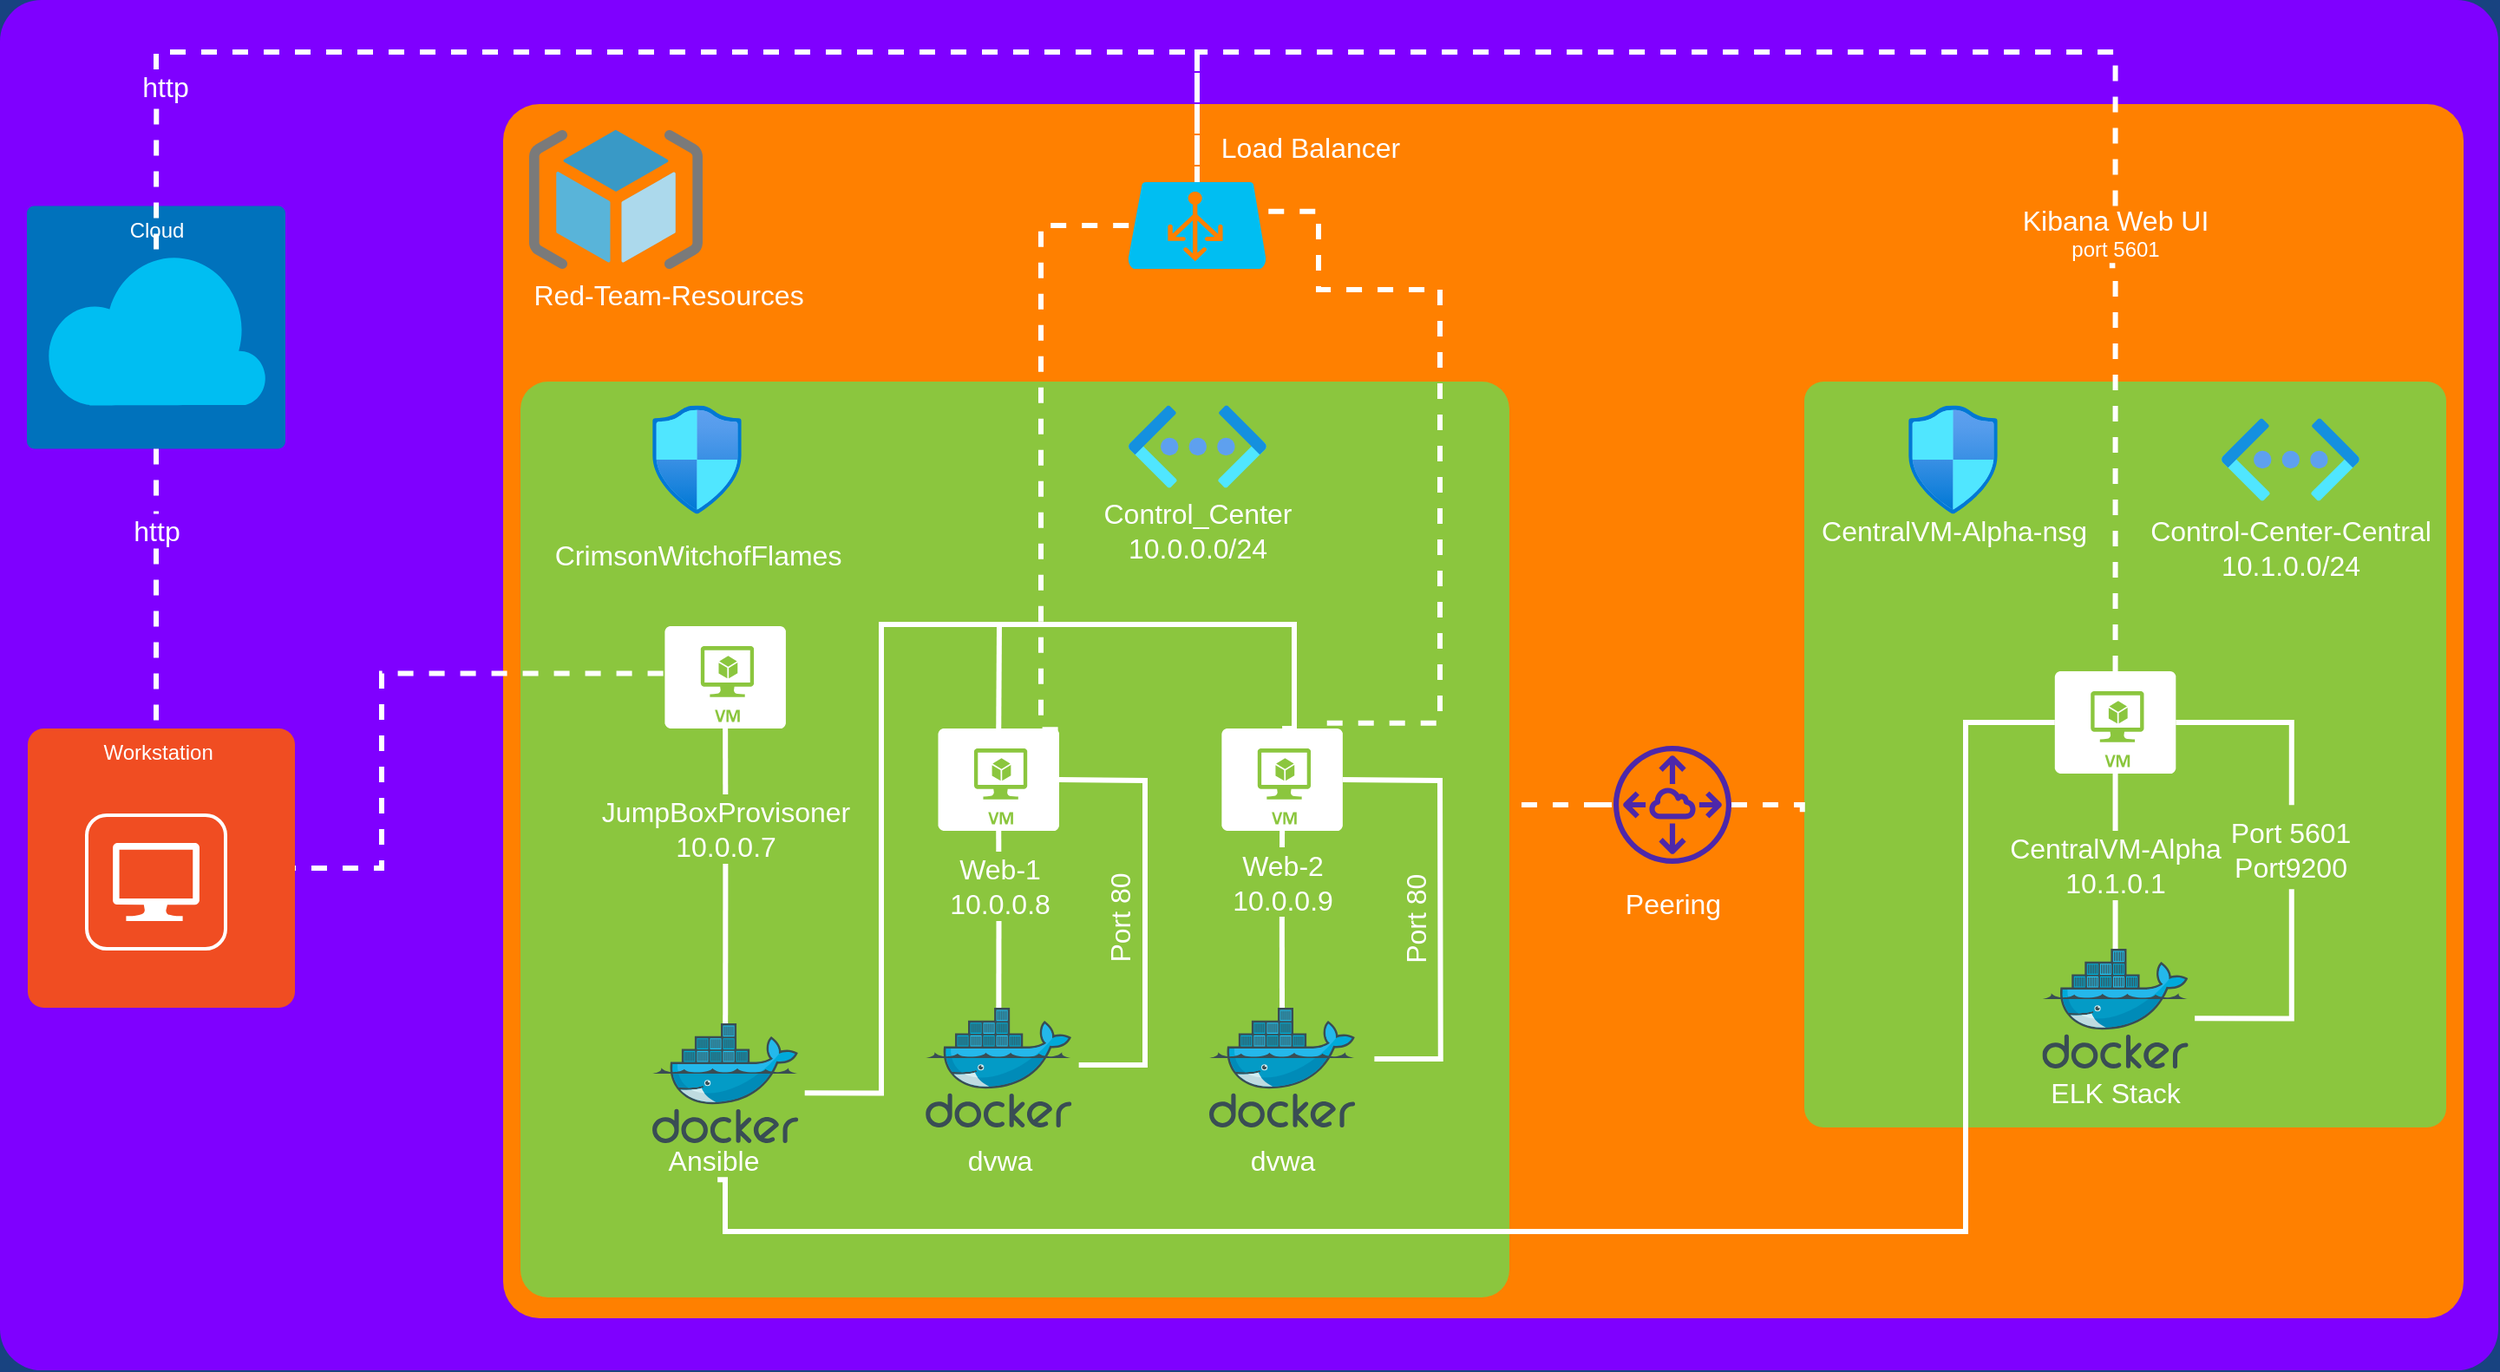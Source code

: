 <mxfile version="17.4.6" type="device"><diagram name="Page-1" id="7a6c530e-6e37-e111-ec74-82921da8cc10"><mxGraphModel dx="1997" dy="1084" grid="1" gridSize="10" guides="1" tooltips="1" connect="1" arrows="1" fold="1" page="1" pageScale="1.5" pageWidth="1169" pageHeight="826" background="#184380" math="0" shadow="0"><root><mxCell id="0" style=";html=1;"/><mxCell id="1" style=";html=1;" parent="0"/><mxCell id="Z2kFrlr0vCEcMLtEGhWI-1" value="" style="whiteSpace=wrap;html=1;rounded=1;shadow=0;strokeColor=none;strokeWidth=2;fillColor=#7F00FF;fontSize=20;fontColor=#FFFFFF;align=center;arcSize=3;verticalAlign=top;spacingTop=4;" vertex="1" parent="1"><mxGeometry x="157" y="80" width="1440" height="790" as="geometry"/></mxCell><mxCell id="23046e2b9bb16c14-116" value="" style="whiteSpace=wrap;html=1;rounded=1;shadow=0;strokeColor=none;strokeWidth=2;fillColor=#FF8000;fontSize=20;fontColor=#FFFFFF;align=center;arcSize=3;verticalAlign=top;spacingTop=4;" parent="1" vertex="1"><mxGeometry x="447" y="140" width="1130" height="700" as="geometry"/></mxCell><mxCell id="Z2kFrlr0vCEcMLtEGhWI-15" value="" style="rounded=1;whiteSpace=wrap;html=1;shadow=0;strokeWidth=2;fillColor=#8BC63E;fontSize=12;fontColor=#000000;align=center;strokeColor=none;arcSize=3;" vertex="1" parent="1"><mxGeometry x="1197" y="300" width="370" height="430" as="geometry"/></mxCell><mxCell id="23046e2b9bb16c14-64" value="Cloud" style="rounded=1;whiteSpace=wrap;html=1;shadow=0;strokeWidth=2;fillColor=#0072BC;fontSize=12;fontColor=#FFFFFF;align=center;strokeColor=none;arcSize=3;verticalAlign=top;" parent="1" vertex="1"><mxGeometry x="172.5" y="198.75" width="149" height="140" as="geometry"/></mxCell><mxCell id="23046e2b9bb16c14-27" value="" style="rounded=1;whiteSpace=wrap;html=1;shadow=0;strokeWidth=2;fillColor=#8BC63E;fontSize=12;fontColor=#000000;align=center;strokeColor=none;arcSize=3;" parent="1" vertex="1"><mxGeometry x="457" y="300" width="570" height="528" as="geometry"/></mxCell><mxCell id="23046e2b9bb16c14-28" value="Workstation&amp;nbsp;" style="rounded=1;whiteSpace=wrap;html=1;shadow=0;strokeWidth=2;fillColor=#F04D22;fontSize=12;fontColor=#FFFFFF;align=center;strokeColor=none;arcSize=6;verticalAlign=top;" parent="1" vertex="1"><mxGeometry x="173" y="500" width="154" height="161" as="geometry"/></mxCell><mxCell id="23046e2b9bb16c14-49" value="" style="rounded=1;whiteSpace=wrap;html=1;shadow=0;strokeWidth=2;fillColor=none;fontSize=12;fontColor=#000000;align=center;strokeColor=#FFFFFF;" parent="1" vertex="1"><mxGeometry x="207" y="550" width="80" height="77" as="geometry"/></mxCell><mxCell id="24964f25f45c63f1-1" value="" style="verticalLabelPosition=bottom;html=1;verticalAlign=top;strokeColor=none;fillColor=#FFFFFF;shape=mxgraph.azure.computer;rounded=0;shadow=0;fontSize=12;fontColor=#000000;align=center;" parent="1" vertex="1"><mxGeometry x="222" y="566" width="50" height="45" as="geometry"/></mxCell><mxCell id="23046e2b9bb16c14-73" style="html=1;startArrow=none;startFill=0;startSize=10;endArrow=none;endFill=0;endSize=10;strokeWidth=3;fontSize=11;fontColor=#FFFFFF;strokeColor=#FFFFFF;rounded=0;entryX=0.5;entryY=0;entryDx=0;entryDy=0;entryPerimeter=0;" parent="1" target="Z2kFrlr0vCEcMLtEGhWI-28" edge="1"><mxGeometry relative="1" as="geometry"><mxPoint x="733" y="440" as="sourcePoint"/><mxPoint x="738" y="566" as="targetPoint"/><Array as="points"/></mxGeometry></mxCell><mxCell id="23046e2b9bb16c14-75" style="html=1;startArrow=none;startFill=0;startSize=10;endArrow=none;endFill=0;endSize=10;strokeWidth=3;fontSize=11;fontColor=#FFFFFF;strokeColor=#FFFFFF;rounded=0;exitX=0.5;exitY=1;exitDx=0;exitDy=0;exitPerimeter=0;" parent="1" source="Z2kFrlr0vCEcMLtEGhWI-57" target="Z2kFrlr0vCEcMLtEGhWI-31" edge="1"><mxGeometry relative="1" as="geometry"><mxPoint x="741.67" y="541.984" as="sourcePoint"/><mxPoint x="706.32" y="566.0" as="targetPoint"/></mxGeometry></mxCell><mxCell id="23046e2b9bb16c14-77" style="html=1;entryX=0.5;entryY=1;entryPerimeter=0;startArrow=none;startFill=0;startSize=10;endArrow=none;endFill=0;endSize=10;strokeWidth=3;fontSize=11;fontColor=#FFFFFF;strokeColor=#FFFFFF;rounded=0;entryDx=0;entryDy=0;" parent="1" source="Z2kFrlr0vCEcMLtEGhWI-58" target="Z2kFrlr0vCEcMLtEGhWI-30" edge="1"><mxGeometry relative="1" as="geometry"><mxPoint x="980.32" y="566.005" as="sourcePoint"/><mxPoint x="945.42" y="543.34" as="targetPoint"/></mxGeometry></mxCell><mxCell id="23046e2b9bb16c14-69" style="edgeStyle=orthogonalEdgeStyle;html=1;startArrow=none;startFill=0;startSize=10;endArrow=none;endFill=0;endSize=10;strokeWidth=3;fontSize=11;fontColor=#FFFFFF;strokeColor=#FFFFFF;dashed=1;rounded=0;exitX=0.245;exitY=0.462;exitDx=0;exitDy=0;exitPerimeter=0;entryX=1;entryY=0.5;entryDx=0;entryDy=0;" parent="1" source="Z2kFrlr0vCEcMLtEGhWI-24" target="23046e2b9bb16c14-28" edge="1"><mxGeometry relative="1" as="geometry"><mxPoint x="507" y="466.999" as="sourcePoint"/><mxPoint x="362" y="548.57" as="targetPoint"/><Array as="points"><mxPoint x="377" y="468"/><mxPoint x="377" y="581"/></Array></mxGeometry></mxCell><mxCell id="23046e2b9bb16c14-70" style="edgeStyle=orthogonalEdgeStyle;html=1;startArrow=none;startFill=0;startSize=10;endArrow=none;endFill=0;endSize=10;strokeWidth=3;fontSize=11;fontColor=#FFFFFF;strokeColor=#FFFFFF;dashed=1;rounded=0;entryX=0.5;entryY=0;entryDx=0;entryDy=0;entryPerimeter=0;" parent="1" source="Z2kFrlr0vCEcMLtEGhWI-102" edge="1"><mxGeometry relative="1" as="geometry"><mxPoint x="453" y="730" as="sourcePoint"/><Array as="points"><mxPoint x="247" y="110"/><mxPoint x="847" y="110"/></Array><mxPoint x="847" y="190" as="targetPoint"/></mxGeometry></mxCell><mxCell id="Z2kFrlr0vCEcMLtEGhWI-2" value="" style="verticalLabelPosition=bottom;html=1;verticalAlign=top;align=center;strokeColor=none;fillColor=#00BEF2;shape=mxgraph.azure.cloud;" vertex="1" parent="1"><mxGeometry x="183.25" y="223.75" width="127.5" height="90" as="geometry"/></mxCell><mxCell id="Z2kFrlr0vCEcMLtEGhWI-5" value="" style="sketch=0;aspect=fixed;html=1;points=[];align=center;image;fontSize=12;image=img/lib/mscae/ResourceGroup.svg;fillColor=#FF8000;" vertex="1" parent="1"><mxGeometry x="462" y="155" width="100" height="80" as="geometry"/></mxCell><mxCell id="Z2kFrlr0vCEcMLtEGhWI-14" style="edgeStyle=orthogonalEdgeStyle;html=1;startArrow=none;startFill=0;startSize=10;endArrow=none;endFill=0;endSize=10;strokeWidth=3;fontSize=11;fontColor=#FFFFFF;strokeColor=#FFFFFF;dashed=1;rounded=0;entryX=0.5;entryY=0;entryDx=0;entryDy=0;exitX=0.5;exitY=1;exitDx=0;exitDy=0;" edge="1" parent="1" source="Z2kFrlr0vCEcMLtEGhWI-97" target="23046e2b9bb16c14-28"><mxGeometry relative="1" as="geometry"><mxPoint x="320.75" y="250.0" as="sourcePoint"/><Array as="points"><mxPoint x="247" y="500"/></Array><mxPoint x="468" y="245.0" as="targetPoint"/></mxGeometry></mxCell><mxCell id="Z2kFrlr0vCEcMLtEGhWI-16" value="" style="aspect=fixed;html=1;points=[];align=center;image;fontSize=12;image=img/lib/azure2/networking/Network_Security_Groups.svg;fillColor=#FF8000;" vertex="1" parent="1"><mxGeometry x="1257" y="313.75" width="51.47" height="62.5" as="geometry"/></mxCell><mxCell id="Z2kFrlr0vCEcMLtEGhWI-17" value="" style="aspect=fixed;html=1;points=[];align=center;image;fontSize=12;image=img/lib/azure2/networking/Virtual_Networks_Classic.svg;fillColor=#FF8000;" vertex="1" parent="1"><mxGeometry x="1437.44" y="321.25" width="79.56" height="47.5" as="geometry"/></mxCell><mxCell id="Z2kFrlr0vCEcMLtEGhWI-18" value="" style="verticalLabelPosition=bottom;html=1;verticalAlign=top;strokeColor=none;fillColor=#FFFFFF;shape=mxgraph.azure.virtual_machine;rounded=1;shadow=0;fontSize=12;fontColor=#000000;align=center;" vertex="1" parent="1"><mxGeometry x="1341.4" y="467" width="69.75" height="59" as="geometry"/></mxCell><mxCell id="Z2kFrlr0vCEcMLtEGhWI-20" value="" style="sketch=0;aspect=fixed;html=1;points=[];align=center;image;fontSize=12;image=img/lib/mscae/Docker.svg;fillColor=#FF8000;" vertex="1" parent="1"><mxGeometry x="1334.2" y="627" width="84.15" height="69" as="geometry"/></mxCell><mxCell id="Z2kFrlr0vCEcMLtEGhWI-21" value="" style="edgeStyle=orthogonalEdgeStyle;rounded=0;elbow=vertical;html=1;startArrow=none;startFill=0;startSize=10;endArrow=none;endFill=0;endSize=10;strokeColor=#FFFFFF;strokeWidth=3;fontSize=20;fontColor=#FFFFFF;exitX=0.511;exitY=1.066;exitDx=0;exitDy=0;exitPerimeter=0;entryX=1.044;entryY=0.582;entryDx=0;entryDy=0;entryPerimeter=0;" edge="1" parent="1" source="Z2kFrlr0vCEcMLtEGhWI-89" target="Z2kFrlr0vCEcMLtEGhWI-20"><mxGeometry relative="1" as="geometry"><mxPoint x="1416" y="630" as="targetPoint"/><Array as="points"><mxPoint x="1478" y="667"/></Array><mxPoint x="797" y="339.36" as="sourcePoint"/></mxGeometry></mxCell><mxCell id="Z2kFrlr0vCEcMLtEGhWI-23" style="edgeStyle=orthogonalEdgeStyle;html=1;startArrow=none;startFill=0;startSize=10;endArrow=none;endFill=0;endSize=10;strokeWidth=3;fontSize=11;fontColor=#FFFFFF;strokeColor=#FFFFFF;dashed=1;rounded=0;entryX=0.5;entryY=0;entryDx=0;entryDy=0;entryPerimeter=0;exitX=0.5;exitY=0;exitDx=0;exitDy=0;exitPerimeter=0;" edge="1" parent="1" source="Z2kFrlr0vCEcMLtEGhWI-106"><mxGeometry relative="1" as="geometry"><mxPoint x="257" y="205" as="sourcePoint"/><Array as="points"><mxPoint x="847" y="110"/></Array><mxPoint x="847" y="190" as="targetPoint"/></mxGeometry></mxCell><mxCell id="Z2kFrlr0vCEcMLtEGhWI-24" value="" style="verticalLabelPosition=bottom;html=1;verticalAlign=top;strokeColor=none;fillColor=#FFFFFF;shape=mxgraph.azure.virtual_machine;rounded=1;shadow=0;fontSize=12;fontColor=#000000;align=center;" vertex="1" parent="1"><mxGeometry x="540.2" y="441" width="69.75" height="59" as="geometry"/></mxCell><mxCell id="Z2kFrlr0vCEcMLtEGhWI-25" value="" style="edgeStyle=orthogonalEdgeStyle;rounded=0;elbow=vertical;html=1;startArrow=none;startFill=0;startSize=10;endArrow=none;endFill=0;endSize=10;strokeColor=#FFFFFF;strokeWidth=3;fontSize=20;fontColor=#FFFFFF;exitX=0.5;exitY=0;exitDx=0;exitDy=0;exitPerimeter=0;entryX=1.044;entryY=0.582;entryDx=0;entryDy=0;entryPerimeter=0;" edge="1" source="Z2kFrlr0vCEcMLtEGhWI-30" target="Z2kFrlr0vCEcMLtEGhWI-26" parent="1"><mxGeometry relative="1" as="geometry"><mxPoint x="573.82" y="607.5" as="targetPoint"/><Array as="points"><mxPoint x="903" y="440"/><mxPoint x="665" y="440"/><mxPoint x="665" y="710"/></Array><mxPoint x="-45.18" y="316.86" as="sourcePoint"/></mxGeometry></mxCell><mxCell id="Z2kFrlr0vCEcMLtEGhWI-26" value="" style="sketch=0;aspect=fixed;html=1;points=[];align=center;image;fontSize=12;image=img/lib/mscae/Docker.svg;fillColor=#FF8000;" vertex="1" parent="1"><mxGeometry x="533.0" y="670" width="84.15" height="69" as="geometry"/></mxCell><mxCell id="Z2kFrlr0vCEcMLtEGhWI-27" value="" style="edgeStyle=orthogonalEdgeStyle;rounded=0;elbow=vertical;html=1;startArrow=none;startFill=0;startSize=10;endArrow=none;endFill=0;endSize=10;strokeColor=#FFFFFF;strokeWidth=3;fontSize=20;fontColor=#FFFFFF;exitX=0;exitY=0.5;exitDx=0;exitDy=0;exitPerimeter=0;entryX=0.537;entryY=1.057;entryDx=0;entryDy=0;entryPerimeter=0;" edge="1" parent="1" source="Z2kFrlr0vCEcMLtEGhWI-18" target="Z2kFrlr0vCEcMLtEGhWI-49"><mxGeometry relative="1" as="geometry"><mxPoint x="577" y="738" as="targetPoint"/><Array as="points"><mxPoint x="1290" y="497"/><mxPoint x="1290" y="790"/><mxPoint x="575" y="790"/><mxPoint x="575" y="760"/></Array><mxPoint x="1235.57" y="533" as="sourcePoint"/></mxGeometry></mxCell><mxCell id="Z2kFrlr0vCEcMLtEGhWI-28" value="" style="verticalLabelPosition=bottom;html=1;verticalAlign=top;strokeColor=none;fillColor=#FFFFFF;shape=mxgraph.azure.virtual_machine;rounded=1;shadow=0;fontSize=12;fontColor=#000000;align=center;" vertex="1" parent="1"><mxGeometry x="697.75" y="500" width="69.75" height="59" as="geometry"/></mxCell><mxCell id="Z2kFrlr0vCEcMLtEGhWI-30" value="" style="verticalLabelPosition=bottom;html=1;verticalAlign=top;strokeColor=none;fillColor=#FFFFFF;shape=mxgraph.azure.virtual_machine;rounded=1;shadow=0;fontSize=12;fontColor=#000000;align=center;" vertex="1" parent="1"><mxGeometry x="861.18" y="500" width="69.75" height="59" as="geometry"/></mxCell><mxCell id="Z2kFrlr0vCEcMLtEGhWI-31" value="" style="sketch=0;aspect=fixed;html=1;points=[];align=center;image;fontSize=12;image=img/lib/mscae/Docker.svg;fillColor=#FF8000;" vertex="1" parent="1"><mxGeometry x="690.55" y="661" width="84.15" height="69" as="geometry"/></mxCell><mxCell id="Z2kFrlr0vCEcMLtEGhWI-34" value="" style="sketch=0;aspect=fixed;html=1;points=[];align=center;image;fontSize=12;image=img/lib/mscae/Docker.svg;fillColor=#FF8000;" vertex="1" parent="1"><mxGeometry x="853.98" y="661" width="84.15" height="69" as="geometry"/></mxCell><mxCell id="Z2kFrlr0vCEcMLtEGhWI-35" style="html=1;startArrow=none;startFill=0;startSize=10;endArrow=none;endFill=0;endSize=10;strokeWidth=3;fontSize=11;fontColor=#FFFFFF;strokeColor=#FFFFFF;rounded=0;exitX=0.5;exitY=1;exitDx=0;exitDy=0;exitPerimeter=0;" edge="1" parent="1" source="Z2kFrlr0vCEcMLtEGhWI-75" target="Z2kFrlr0vCEcMLtEGhWI-26"><mxGeometry relative="1" as="geometry"><mxPoint x="742.625" y="510.0" as="sourcePoint"/><mxPoint x="742.625" y="602" as="targetPoint"/></mxGeometry></mxCell><mxCell id="Z2kFrlr0vCEcMLtEGhWI-36" style="edgeStyle=orthogonalEdgeStyle;html=1;startArrow=none;startFill=0;startSize=10;endArrow=none;endFill=0;endSize=10;strokeWidth=3;fontSize=11;fontColor=#FFFFFF;strokeColor=#FFFFFF;dashed=1;rounded=0;entryX=0.05;entryY=0.5;entryDx=0;entryDy=0;entryPerimeter=0;exitX=0.99;exitY=0.01;exitDx=0;exitDy=0;exitPerimeter=0;" edge="1" parent="1" source="Z2kFrlr0vCEcMLtEGhWI-28"><mxGeometry relative="1" as="geometry"><mxPoint x="747" y="566" as="sourcePoint"/><Array as="points"><mxPoint x="757" y="501"/><mxPoint x="757" y="210"/><mxPoint x="811" y="210"/></Array><mxPoint x="811" y="215" as="targetPoint"/></mxGeometry></mxCell><mxCell id="Z2kFrlr0vCEcMLtEGhWI-37" style="edgeStyle=orthogonalEdgeStyle;html=1;startArrow=none;startFill=0;startSize=10;endArrow=none;endFill=0;endSize=10;strokeWidth=3;fontSize=11;fontColor=#FFFFFF;strokeColor=#FFFFFF;dashed=1;rounded=0;entryX=0.914;entryY=0.237;entryDx=0;entryDy=0;entryPerimeter=0;exitX=0.87;exitY=-0.053;exitDx=0;exitDy=0;exitPerimeter=0;" edge="1" parent="1" source="Z2kFrlr0vCEcMLtEGhWI-30"><mxGeometry relative="1" as="geometry"><mxPoint x="945.682" y="470.29" as="sourcePoint"/><Array as="points"><mxPoint x="987" y="497"/><mxPoint x="987" y="247"/><mxPoint x="917" y="247"/><mxPoint x="917" y="202"/></Array><mxPoint x="880.12" y="201.85" as="targetPoint"/></mxGeometry></mxCell><mxCell id="Z2kFrlr0vCEcMLtEGhWI-40" value="" style="aspect=fixed;html=1;points=[];align=center;image;fontSize=12;image=img/lib/azure2/networking/Network_Security_Groups.svg;fillColor=#FF8000;" vertex="1" parent="1"><mxGeometry x="533" y="313.75" width="51.47" height="62.5" as="geometry"/></mxCell><mxCell id="Z2kFrlr0vCEcMLtEGhWI-41" value="" style="aspect=fixed;html=1;points=[];align=center;image;fontSize=12;image=img/lib/azure2/networking/Virtual_Networks_Classic.svg;fillColor=#FF8000;" vertex="1" parent="1"><mxGeometry x="807.44" y="313.75" width="79.56" height="47.5" as="geometry"/></mxCell><mxCell id="Z2kFrlr0vCEcMLtEGhWI-42" style="edgeStyle=orthogonalEdgeStyle;html=1;startArrow=none;startFill=0;startSize=10;endArrow=none;endFill=0;endSize=10;strokeWidth=3;fontSize=11;fontColor=#FFFFFF;strokeColor=#FFFFFF;dashed=1;rounded=0;entryX=1.001;entryY=0.462;entryDx=0;entryDy=0;entryPerimeter=0;" edge="1" parent="1" target="23046e2b9bb16c14-27"><mxGeometry relative="1" as="geometry"><mxPoint x="1077" y="544" as="sourcePoint"/><Array as="points"><mxPoint x="1087" y="544"/><mxPoint x="1087" y="544"/></Array><mxPoint x="1124.35" y="235" as="targetPoint"/></mxGeometry></mxCell><mxCell id="Z2kFrlr0vCEcMLtEGhWI-43" value="" style="sketch=0;outlineConnect=0;fontColor=#232F3E;gradientColor=none;fillColor=#4D27AA;strokeColor=none;dashed=0;verticalLabelPosition=bottom;verticalAlign=top;align=center;html=1;fontSize=12;fontStyle=0;aspect=fixed;pointerEvents=1;shape=mxgraph.aws4.peering;" vertex="1" parent="1"><mxGeometry x="1087" y="510" width="68" height="68" as="geometry"/></mxCell><mxCell id="Z2kFrlr0vCEcMLtEGhWI-44" style="edgeStyle=orthogonalEdgeStyle;html=1;startArrow=none;startFill=0;startSize=10;endArrow=none;endFill=0;endSize=10;strokeWidth=3;fontSize=11;fontColor=#FFFFFF;strokeColor=#FFFFFF;dashed=1;rounded=0;exitX=-0.003;exitY=0.577;exitDx=0;exitDy=0;exitPerimeter=0;" edge="1" parent="1" source="Z2kFrlr0vCEcMLtEGhWI-15" target="Z2kFrlr0vCEcMLtEGhWI-43"><mxGeometry relative="1" as="geometry"><mxPoint x="1209" y="544" as="sourcePoint"/><Array as="points"><mxPoint x="1196" y="544"/></Array><mxPoint x="1037.52" y="553.936" as="targetPoint"/></mxGeometry></mxCell><mxCell id="Z2kFrlr0vCEcMLtEGhWI-46" value="" style="verticalLabelPosition=bottom;html=1;verticalAlign=top;align=center;strokeColor=none;fillColor=#00BEF2;shape=mxgraph.azure.azure_load_balancer;" vertex="1" parent="1"><mxGeometry x="807" y="185" width="80" height="50" as="geometry"/></mxCell><mxCell id="Z2kFrlr0vCEcMLtEGhWI-47" value="&lt;font color=&quot;#ffffff&quot; style=&quot;font-size: 16px&quot;&gt;Red-Team-Resources&lt;/font&gt;" style="text;html=1;resizable=0;autosize=1;align=center;verticalAlign=middle;points=[];fillColor=none;strokeColor=none;rounded=0;" vertex="1" parent="1"><mxGeometry x="457" y="240" width="170" height="20" as="geometry"/></mxCell><mxCell id="Z2kFrlr0vCEcMLtEGhWI-48" value="&lt;font color=&quot;#ffffff&quot; style=&quot;font-size: 16px&quot;&gt;Load Balancer&lt;br&gt;&lt;/font&gt;" style="text;html=1;resizable=0;autosize=1;align=center;verticalAlign=middle;points=[];fillColor=none;strokeColor=none;rounded=0;" vertex="1" parent="1"><mxGeometry x="852" y="155" width="120" height="20" as="geometry"/></mxCell><mxCell id="Z2kFrlr0vCEcMLtEGhWI-49" value="&lt;font color=&quot;#ffffff&quot; style=&quot;font-size: 16px&quot;&gt;Ansible&lt;br&gt;&lt;/font&gt;" style="text;html=1;resizable=0;autosize=1;align=center;verticalAlign=middle;points=[];fillColor=none;strokeColor=none;rounded=0;" vertex="1" parent="1"><mxGeometry x="533" y="739" width="70" height="20" as="geometry"/></mxCell><mxCell id="Z2kFrlr0vCEcMLtEGhWI-53" value="&lt;font color=&quot;#ffffff&quot; style=&quot;font-size: 16px&quot;&gt;dvwa&lt;br&gt;&lt;/font&gt;" style="text;html=1;resizable=0;autosize=1;align=center;verticalAlign=middle;points=[];fillColor=none;strokeColor=none;rounded=0;" vertex="1" parent="1"><mxGeometry x="707.75" y="739" width="50" height="20" as="geometry"/></mxCell><mxCell id="Z2kFrlr0vCEcMLtEGhWI-56" value="&lt;font color=&quot;#ffffff&quot; style=&quot;font-size: 16px&quot;&gt;dvwa&lt;br&gt;&lt;/font&gt;" style="text;html=1;resizable=0;autosize=1;align=center;verticalAlign=middle;points=[];fillColor=none;strokeColor=none;rounded=0;" vertex="1" parent="1"><mxGeometry x="870.93" y="739" width="50" height="20" as="geometry"/></mxCell><mxCell id="Z2kFrlr0vCEcMLtEGhWI-59" style="html=1;startArrow=none;startFill=0;startSize=10;endArrow=none;endFill=0;endSize=10;strokeWidth=3;fontSize=11;fontColor=#FFFFFF;strokeColor=#FFFFFF;rounded=0;exitX=1;exitY=0.5;exitDx=0;exitDy=0;exitPerimeter=0;entryX=1.049;entryY=0.478;entryDx=0;entryDy=0;entryPerimeter=0;" edge="1" parent="1" source="Z2kFrlr0vCEcMLtEGhWI-28" target="Z2kFrlr0vCEcMLtEGhWI-31"><mxGeometry relative="1" as="geometry"><mxPoint x="827.005" y="566.0" as="sourcePoint"/><mxPoint x="827.005" y="668" as="targetPoint"/><Array as="points"><mxPoint x="817" y="530"/><mxPoint x="817" y="694"/></Array></mxGeometry></mxCell><mxCell id="Z2kFrlr0vCEcMLtEGhWI-61" style="html=1;startArrow=none;startFill=0;startSize=10;endArrow=none;endFill=0;endSize=10;strokeWidth=3;fontSize=11;fontColor=#FFFFFF;strokeColor=#FFFFFF;rounded=0;exitX=1;exitY=0.5;exitDx=0;exitDy=0;exitPerimeter=0;entryX=1.049;entryY=0.478;entryDx=0;entryDy=0;entryPerimeter=0;" edge="1" parent="1" source="Z2kFrlr0vCEcMLtEGhWI-30"><mxGeometry relative="1" as="geometry"><mxPoint x="937.88" y="526" as="sourcePoint"/><mxPoint x="949.203" y="690.482" as="targetPoint"/><Array as="points"><mxPoint x="987" y="530"/><mxPoint x="987.38" y="690.5"/></Array></mxGeometry></mxCell><mxCell id="Z2kFrlr0vCEcMLtEGhWI-58" value="&lt;font color=&quot;#ffffff&quot; style=&quot;font-size: 16px&quot;&gt;Web-2&lt;br&gt;10.0.0.9&lt;br&gt;&lt;/font&gt;" style="text;html=1;resizable=0;autosize=1;align=center;verticalAlign=middle;points=[];fillColor=none;strokeColor=none;rounded=0;" vertex="1" parent="1"><mxGeometry x="860.93" y="568.5" width="70" height="40" as="geometry"/></mxCell><mxCell id="Z2kFrlr0vCEcMLtEGhWI-62" value="" style="html=1;entryX=0.5;entryY=1;entryPerimeter=0;startArrow=none;startFill=0;startSize=10;endArrow=none;endFill=0;endSize=10;strokeWidth=3;fontSize=11;fontColor=#FFFFFF;strokeColor=#FFFFFF;rounded=0;entryDx=0;entryDy=0;" edge="1" parent="1" source="Z2kFrlr0vCEcMLtEGhWI-34" target="Z2kFrlr0vCEcMLtEGhWI-58"><mxGeometry relative="1" as="geometry"><mxPoint x="903.005" y="661" as="sourcePoint"/><mxPoint x="903.005" y="560.5" as="targetPoint"/></mxGeometry></mxCell><mxCell id="Z2kFrlr0vCEcMLtEGhWI-57" value="&lt;font color=&quot;#ffffff&quot; style=&quot;font-size: 16px&quot;&gt;Web-1&lt;br&gt;10.0.0.8&lt;br&gt;&lt;/font&gt;" style="text;html=1;resizable=0;autosize=1;align=center;verticalAlign=middle;points=[];fillColor=none;strokeColor=none;rounded=0;" vertex="1" parent="1"><mxGeometry x="697.75" y="571" width="70" height="40" as="geometry"/></mxCell><mxCell id="Z2kFrlr0vCEcMLtEGhWI-63" value="" style="html=1;startArrow=none;startFill=0;startSize=10;endArrow=none;endFill=0;endSize=10;strokeWidth=3;fontSize=11;fontColor=#FFFFFF;strokeColor=#FFFFFF;rounded=0;exitX=0.5;exitY=1;exitDx=0;exitDy=0;exitPerimeter=0;" edge="1" parent="1" source="Z2kFrlr0vCEcMLtEGhWI-28" target="Z2kFrlr0vCEcMLtEGhWI-57"><mxGeometry relative="1" as="geometry"><mxPoint x="732.625" y="559.0" as="sourcePoint"/><mxPoint x="732.625" y="661" as="targetPoint"/></mxGeometry></mxCell><mxCell id="Z2kFrlr0vCEcMLtEGhWI-65" value="&lt;font color=&quot;#ffffff&quot; style=&quot;font-size: 16px&quot;&gt;Port 80&lt;br&gt;&lt;/font&gt;" style="text;html=1;resizable=0;autosize=1;align=center;verticalAlign=middle;points=[];fillColor=none;strokeColor=none;rounded=0;rotation=-90;" vertex="1" parent="1"><mxGeometry x="938.13" y="600" width="70" height="20" as="geometry"/></mxCell><mxCell id="Z2kFrlr0vCEcMLtEGhWI-73" value="&lt;font color=&quot;#ffffff&quot; style=&quot;font-size: 16px&quot;&gt;Port 80&lt;br&gt;&lt;/font&gt;" style="text;html=1;resizable=0;autosize=1;align=center;verticalAlign=middle;points=[];fillColor=none;strokeColor=none;rounded=0;rotation=-90;" vertex="1" parent="1"><mxGeometry x="767.5" y="600" width="70" height="20" as="geometry"/></mxCell><mxCell id="Z2kFrlr0vCEcMLtEGhWI-75" value="&lt;font color=&quot;#ffffff&quot; style=&quot;font-size: 16px&quot;&gt;JumpBoxProvisoner&lt;br&gt;10.0.0.7&lt;br&gt;&lt;/font&gt;" style="text;html=1;resizable=0;autosize=1;align=center;verticalAlign=middle;points=[];fillColor=none;strokeColor=none;rounded=0;" vertex="1" parent="1"><mxGeometry x="495.2" y="538" width="160" height="40" as="geometry"/></mxCell><mxCell id="Z2kFrlr0vCEcMLtEGhWI-76" value="" style="html=1;startArrow=none;startFill=0;startSize=10;endArrow=none;endFill=0;endSize=10;strokeWidth=3;fontSize=11;fontColor=#FFFFFF;strokeColor=#FFFFFF;rounded=0;exitX=0.5;exitY=1;exitDx=0;exitDy=0;exitPerimeter=0;" edge="1" parent="1" source="Z2kFrlr0vCEcMLtEGhWI-24" target="Z2kFrlr0vCEcMLtEGhWI-75"><mxGeometry relative="1" as="geometry"><mxPoint x="575.075" y="500.0" as="sourcePoint"/><mxPoint x="575.075" y="670.0" as="targetPoint"/></mxGeometry></mxCell><mxCell id="Z2kFrlr0vCEcMLtEGhWI-77" value="&lt;font color=&quot;#ffffff&quot; style=&quot;font-size: 16px&quot;&gt;ELK Stack&lt;br&gt;&lt;/font&gt;" style="text;html=1;resizable=0;autosize=1;align=center;verticalAlign=middle;points=[];fillColor=none;strokeColor=none;rounded=0;" vertex="1" parent="1"><mxGeometry x="1331.28" y="700" width="90" height="20" as="geometry"/></mxCell><mxCell id="Z2kFrlr0vCEcMLtEGhWI-86" style="html=1;startArrow=none;startFill=0;startSize=10;endArrow=none;endFill=0;endSize=10;strokeWidth=3;fontSize=11;fontColor=#FFFFFF;strokeColor=#FFFFFF;rounded=0;exitX=0.5;exitY=1;exitDx=0;exitDy=0;exitPerimeter=0;" edge="1" parent="1" source="Z2kFrlr0vCEcMLtEGhWI-78" target="Z2kFrlr0vCEcMLtEGhWI-20"><mxGeometry relative="1" as="geometry"><mxPoint x="1416.63" y="542.5" as="sourcePoint"/><mxPoint x="1417" y="600" as="targetPoint"/></mxGeometry></mxCell><mxCell id="Z2kFrlr0vCEcMLtEGhWI-78" value="&lt;font color=&quot;#ffffff&quot; style=&quot;font-size: 16px&quot;&gt;CentralVM-Alpha&lt;br&gt;10.1.0.1&lt;br&gt;&lt;/font&gt;" style="text;html=1;resizable=0;autosize=1;align=center;verticalAlign=middle;points=[];fillColor=none;strokeColor=none;rounded=0;" vertex="1" parent="1"><mxGeometry x="1306.28" y="559" width="140" height="40" as="geometry"/></mxCell><mxCell id="Z2kFrlr0vCEcMLtEGhWI-87" value="" style="html=1;startArrow=none;startFill=0;startSize=10;endArrow=none;endFill=0;endSize=10;strokeWidth=3;fontSize=11;fontColor=#FFFFFF;strokeColor=#FFFFFF;rounded=0;exitX=0.5;exitY=1;exitDx=0;exitDy=0;exitPerimeter=0;" edge="1" parent="1" source="Z2kFrlr0vCEcMLtEGhWI-18" target="Z2kFrlr0vCEcMLtEGhWI-78"><mxGeometry relative="1" as="geometry"><mxPoint x="1417.255" y="526" as="sourcePoint"/><mxPoint x="1417.255" y="625.5" as="targetPoint"/></mxGeometry></mxCell><mxCell id="Z2kFrlr0vCEcMLtEGhWI-89" value="&lt;font color=&quot;#ffffff&quot; style=&quot;font-size: 16px&quot;&gt;Port 5601&lt;br&gt;Port9200&lt;br&gt;&lt;/font&gt;" style="text;html=1;resizable=0;autosize=1;align=center;verticalAlign=middle;points=[];fillColor=none;strokeColor=none;rounded=0;" vertex="1" parent="1"><mxGeometry x="1437" y="550" width="80" height="40" as="geometry"/></mxCell><mxCell id="Z2kFrlr0vCEcMLtEGhWI-90" value="" style="edgeStyle=orthogonalEdgeStyle;rounded=0;elbow=vertical;html=1;startArrow=none;startFill=0;startSize=10;endArrow=none;endFill=0;endSize=10;strokeColor=#FFFFFF;strokeWidth=3;fontSize=20;fontColor=#FFFFFF;exitX=1;exitY=0.5;exitDx=0;exitDy=0;exitPerimeter=0;entryX=0.511;entryY=-0.148;entryDx=0;entryDy=0;entryPerimeter=0;" edge="1" parent="1" source="Z2kFrlr0vCEcMLtEGhWI-18" target="Z2kFrlr0vCEcMLtEGhWI-89"><mxGeometry relative="1" as="geometry"><mxPoint x="1463.033" y="665.658" as="targetPoint"/><Array as="points"><mxPoint x="1478" y="497"/></Array><mxPoint x="1452.13" y="496.5" as="sourcePoint"/></mxGeometry></mxCell><mxCell id="Z2kFrlr0vCEcMLtEGhWI-92" value="&lt;font color=&quot;#ffffff&quot; style=&quot;font-size: 16px&quot;&gt;Peering&lt;br&gt;&lt;/font&gt;" style="text;html=1;resizable=0;autosize=1;align=center;verticalAlign=middle;points=[];fillColor=none;strokeColor=none;rounded=0;" vertex="1" parent="1"><mxGeometry x="1086" y="591" width="70" height="20" as="geometry"/></mxCell><mxCell id="Z2kFrlr0vCEcMLtEGhWI-93" value="&lt;font color=&quot;#ffffff&quot; style=&quot;font-size: 16px&quot;&gt;CrimsonWitchofFlames&lt;br&gt;&lt;/font&gt;" style="text;html=1;resizable=0;autosize=1;align=center;verticalAlign=middle;points=[];fillColor=none;strokeColor=none;rounded=0;" vertex="1" parent="1"><mxGeometry x="468.73" y="390" width="180" height="20" as="geometry"/></mxCell><mxCell id="Z2kFrlr0vCEcMLtEGhWI-94" value="&lt;font color=&quot;#ffffff&quot; style=&quot;font-size: 16px&quot;&gt;Control_Center&lt;br&gt;10.0.0.0/24&lt;br&gt;&lt;/font&gt;" style="text;html=1;resizable=0;autosize=1;align=center;verticalAlign=middle;points=[];fillColor=none;strokeColor=none;rounded=0;" vertex="1" parent="1"><mxGeometry x="787" y="366.25" width="120" height="40" as="geometry"/></mxCell><mxCell id="Z2kFrlr0vCEcMLtEGhWI-95" value="&lt;font color=&quot;#ffffff&quot; style=&quot;font-size: 16px&quot;&gt;CentralVM-Alpha-nsg&lt;br&gt;&lt;/font&gt;" style="text;html=1;resizable=0;autosize=1;align=center;verticalAlign=middle;points=[];fillColor=none;strokeColor=none;rounded=0;" vertex="1" parent="1"><mxGeometry x="1197.74" y="376.25" width="170" height="20" as="geometry"/></mxCell><mxCell id="Z2kFrlr0vCEcMLtEGhWI-96" value="&lt;font color=&quot;#ffffff&quot; style=&quot;font-size: 16px&quot;&gt;Control-Center-Central&lt;br&gt;10.1.0.0/24&lt;br&gt;&lt;/font&gt;" style="text;html=1;resizable=0;autosize=1;align=center;verticalAlign=middle;points=[];fillColor=none;strokeColor=none;rounded=0;" vertex="1" parent="1"><mxGeometry x="1387.22" y="376.25" width="180" height="40" as="geometry"/></mxCell><mxCell id="Z2kFrlr0vCEcMLtEGhWI-97" value="&lt;font color=&quot;#ffffff&quot; style=&quot;font-size: 16px&quot;&gt;http&lt;/font&gt;" style="text;html=1;resizable=0;autosize=1;align=center;verticalAlign=middle;points=[];fillColor=none;strokeColor=none;rounded=0;" vertex="1" parent="1"><mxGeometry x="227" y="376.25" width="40" height="20" as="geometry"/></mxCell><mxCell id="Z2kFrlr0vCEcMLtEGhWI-98" value="" style="edgeStyle=orthogonalEdgeStyle;html=1;startArrow=none;startFill=0;startSize=10;endArrow=none;endFill=0;endSize=10;strokeWidth=3;fontSize=11;fontColor=#FFFFFF;strokeColor=#FFFFFF;dashed=1;rounded=0;entryX=0.5;entryY=0;entryDx=0;entryDy=0;exitX=0.5;exitY=1;exitDx=0;exitDy=0;" edge="1" parent="1" source="23046e2b9bb16c14-64" target="Z2kFrlr0vCEcMLtEGhWI-97"><mxGeometry relative="1" as="geometry"><mxPoint x="247.0" y="310" as="sourcePoint"/><Array as="points"/><mxPoint x="250" y="500" as="targetPoint"/></mxGeometry></mxCell><mxCell id="Z2kFrlr0vCEcMLtEGhWI-102" value="&lt;font color=&quot;#ffffff&quot; style=&quot;font-size: 16px&quot;&gt;http&lt;/font&gt;" style="text;html=1;resizable=0;autosize=1;align=center;verticalAlign=middle;points=[];fillColor=none;strokeColor=none;rounded=0;" vertex="1" parent="1"><mxGeometry x="232" y="120" width="40" height="20" as="geometry"/></mxCell><mxCell id="Z2kFrlr0vCEcMLtEGhWI-105" value="" style="edgeStyle=orthogonalEdgeStyle;html=1;startArrow=none;startFill=0;startSize=10;endArrow=none;endFill=0;endSize=10;strokeWidth=3;fontSize=11;fontColor=#FFFFFF;strokeColor=#FFFFFF;dashed=1;rounded=0;entryX=0.379;entryY=1.014;entryDx=0;entryDy=0;entryPerimeter=0;" edge="1" parent="1" source="Z2kFrlr0vCEcMLtEGhWI-2" target="Z2kFrlr0vCEcMLtEGhWI-102"><mxGeometry relative="1" as="geometry"><mxPoint x="247.0" y="195" as="sourcePoint"/><Array as="points"/><mxPoint x="847.0" y="190" as="targetPoint"/></mxGeometry></mxCell><mxCell id="Z2kFrlr0vCEcMLtEGhWI-106" value="&lt;font color=&quot;#ffffff&quot;&gt;&lt;font size=&quot;3&quot;&gt;Kibana&amp;nbsp;Web UI&lt;br&gt;&lt;/font&gt;port 5601&lt;br&gt;&lt;/font&gt;" style="text;html=1;resizable=0;autosize=1;align=center;verticalAlign=middle;points=[];fillColor=none;strokeColor=none;rounded=0;" vertex="1" parent="1"><mxGeometry x="1316.27" y="198.75" width="120" height="30" as="geometry"/></mxCell><mxCell id="Z2kFrlr0vCEcMLtEGhWI-107" value="" style="edgeStyle=orthogonalEdgeStyle;html=1;startArrow=none;startFill=0;startSize=10;endArrow=none;endFill=0;endSize=10;strokeWidth=3;fontSize=11;fontColor=#FFFFFF;strokeColor=#FFFFFF;dashed=1;rounded=0;exitX=0.5;exitY=0;exitDx=0;exitDy=0;exitPerimeter=0;entryX=0.472;entryY=1.146;entryDx=0;entryDy=0;entryPerimeter=0;" edge="1" parent="1" source="Z2kFrlr0vCEcMLtEGhWI-18" target="Z2kFrlr0vCEcMLtEGhWI-106"><mxGeometry relative="1" as="geometry"><mxPoint x="1376.275" y="467.0" as="sourcePoint"/><Array as="points"><mxPoint x="1376" y="233"/></Array><mxPoint x="1367" y="180" as="targetPoint"/></mxGeometry></mxCell></root></mxGraphModel></diagram></mxfile>